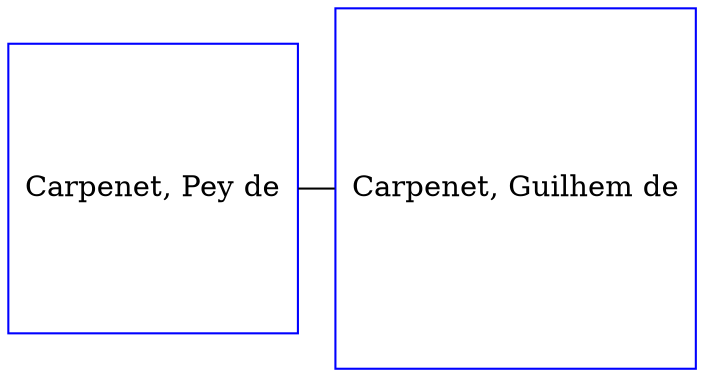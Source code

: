 digraph D {
    edge [dir=none];    node [shape=box];    "018586"   [label="Carpenet, Pey de", shape=box, regular=1, color="blue"] ;
"018587"   [label="Carpenet, Guilhem de", shape=box, regular=1, color="blue"] ;
{rank=same; 018586->018587};
}